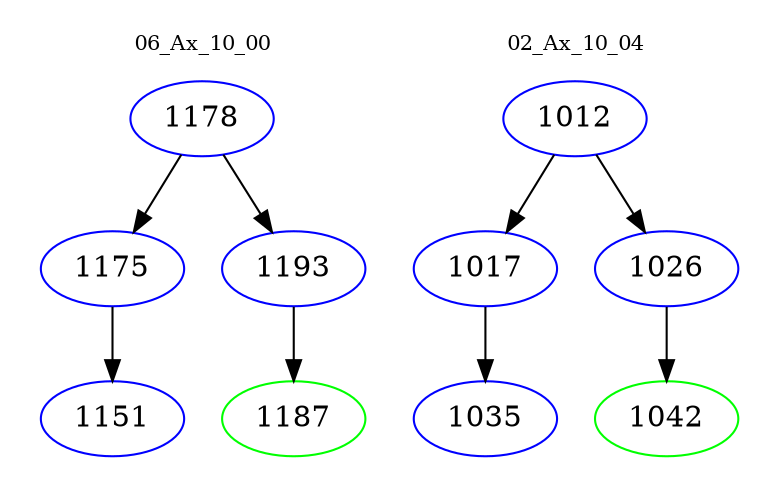 digraph{
subgraph cluster_0 {
color = white
label = "06_Ax_10_00";
fontsize=10;
T0_1178 [label="1178", color="blue"]
T0_1178 -> T0_1175 [color="black"]
T0_1175 [label="1175", color="blue"]
T0_1175 -> T0_1151 [color="black"]
T0_1151 [label="1151", color="blue"]
T0_1178 -> T0_1193 [color="black"]
T0_1193 [label="1193", color="blue"]
T0_1193 -> T0_1187 [color="black"]
T0_1187 [label="1187", color="green"]
}
subgraph cluster_1 {
color = white
label = "02_Ax_10_04";
fontsize=10;
T1_1012 [label="1012", color="blue"]
T1_1012 -> T1_1017 [color="black"]
T1_1017 [label="1017", color="blue"]
T1_1017 -> T1_1035 [color="black"]
T1_1035 [label="1035", color="blue"]
T1_1012 -> T1_1026 [color="black"]
T1_1026 [label="1026", color="blue"]
T1_1026 -> T1_1042 [color="black"]
T1_1042 [label="1042", color="green"]
}
}
